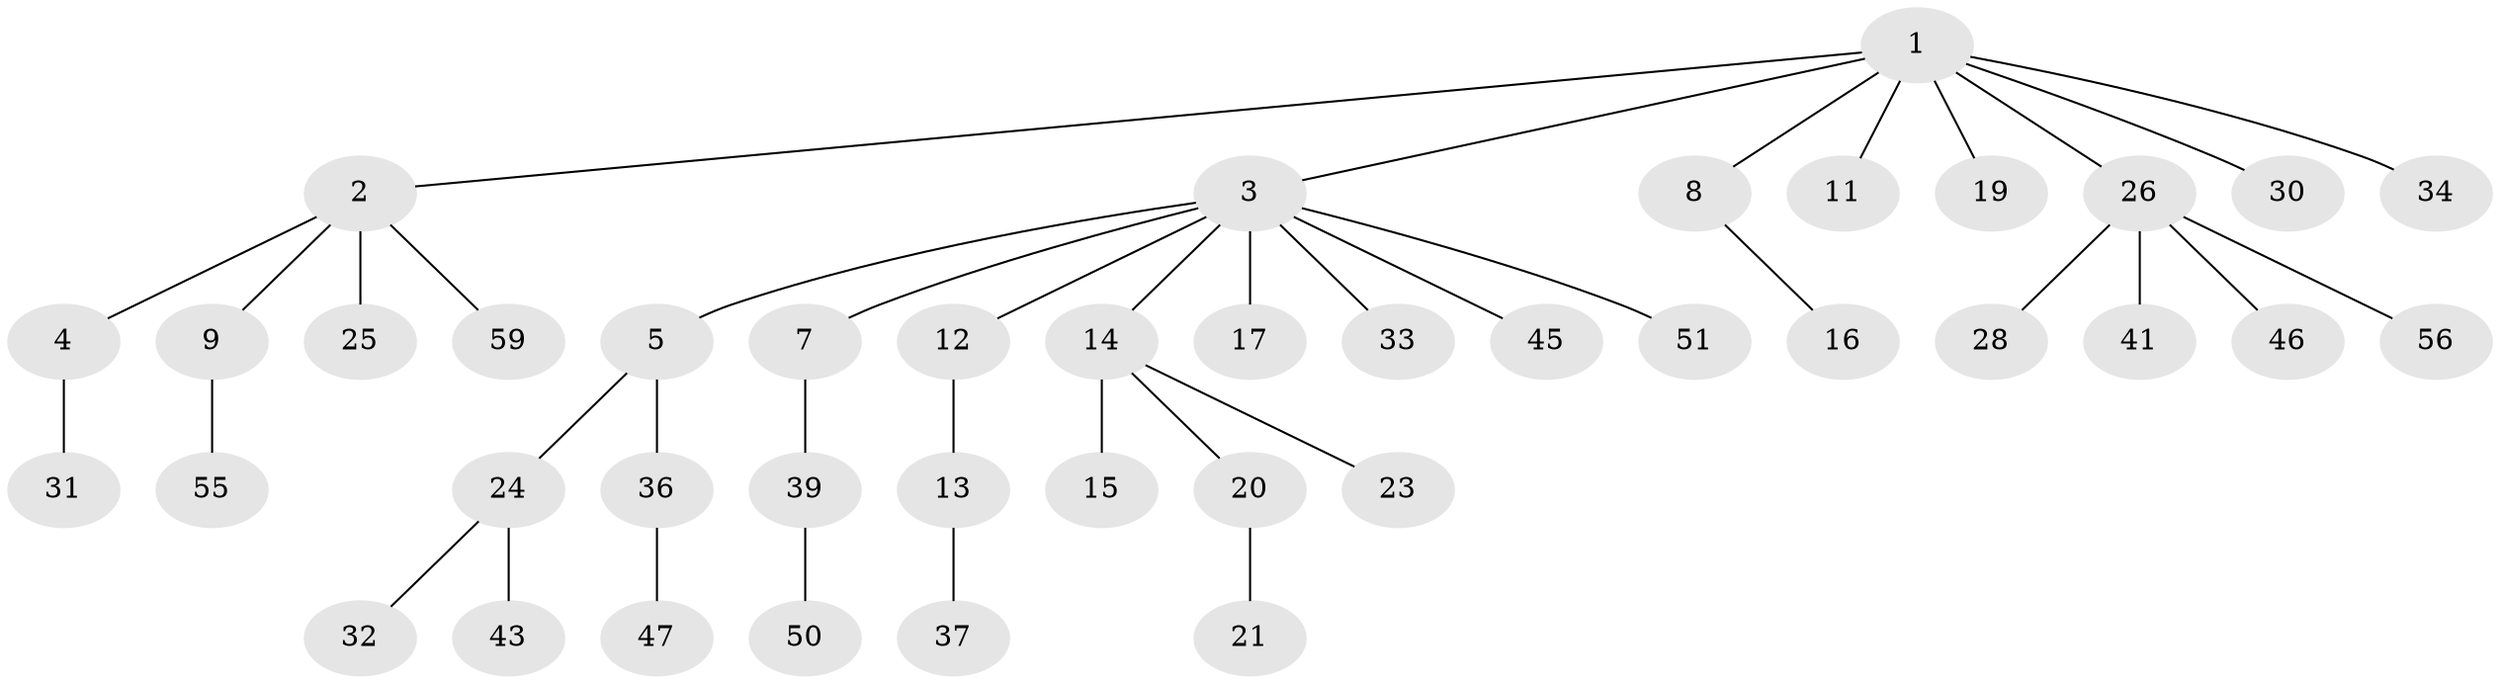 // original degree distribution, {8: 0.01694915254237288, 6: 0.01694915254237288, 7: 0.01694915254237288, 2: 0.15254237288135594, 4: 0.06779661016949153, 3: 0.11864406779661017, 1: 0.5932203389830508, 5: 0.01694915254237288}
// Generated by graph-tools (version 1.1) at 2025/11/02/27/25 16:11:27]
// undirected, 41 vertices, 40 edges
graph export_dot {
graph [start="1"]
  node [color=gray90,style=filled];
  1 [super="+18"];
  2 [super="+40"];
  3 [super="+6"];
  4;
  5 [super="+22"];
  7 [super="+35"];
  8 [super="+10"];
  9 [super="+38"];
  11;
  12 [super="+58"];
  13;
  14 [super="+53"];
  15;
  16;
  17;
  19 [super="+57"];
  20 [super="+49"];
  21;
  23;
  24 [super="+48"];
  25;
  26 [super="+27"];
  28 [super="+29"];
  30;
  31;
  32;
  33 [super="+44"];
  34;
  36 [super="+42"];
  37;
  39 [super="+54"];
  41;
  43;
  45;
  46 [super="+52"];
  47;
  50;
  51;
  55;
  56;
  59;
  1 -- 2;
  1 -- 3;
  1 -- 8;
  1 -- 11;
  1 -- 19;
  1 -- 26;
  1 -- 34;
  1 -- 30;
  2 -- 4;
  2 -- 9;
  2 -- 25;
  2 -- 59;
  3 -- 5;
  3 -- 7;
  3 -- 17;
  3 -- 45;
  3 -- 51;
  3 -- 33;
  3 -- 12;
  3 -- 14;
  4 -- 31;
  5 -- 24;
  5 -- 36;
  7 -- 39;
  8 -- 16;
  9 -- 55;
  12 -- 13;
  13 -- 37;
  14 -- 15;
  14 -- 20;
  14 -- 23;
  20 -- 21;
  24 -- 32;
  24 -- 43;
  26 -- 46;
  26 -- 56;
  26 -- 41;
  26 -- 28;
  36 -- 47;
  39 -- 50;
}
